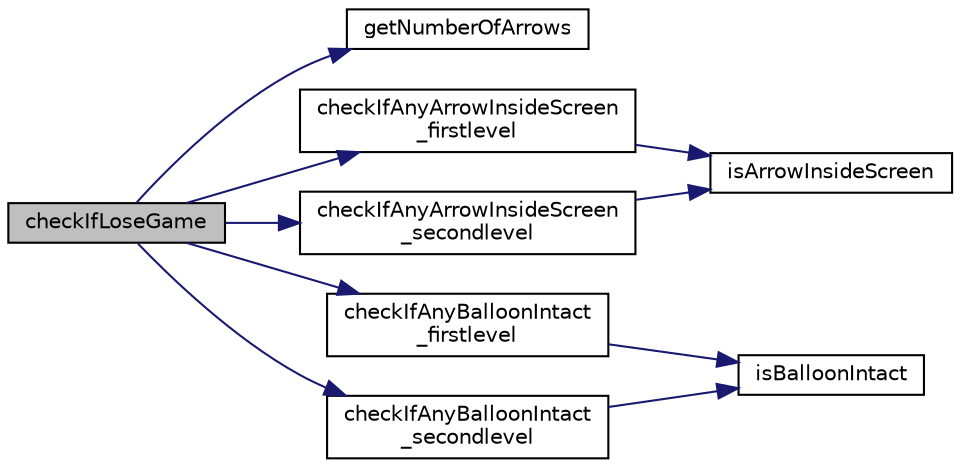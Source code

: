 digraph "checkIfLoseGame"
{
  edge [fontname="Helvetica",fontsize="10",labelfontname="Helvetica",labelfontsize="10"];
  node [fontname="Helvetica",fontsize="10",shape=record];
  rankdir="LR";
  Node73 [label="checkIfLoseGame",height=0.2,width=0.4,color="black", fillcolor="grey75", style="filled", fontcolor="black"];
  Node73 -> Node74 [color="midnightblue",fontsize="10",style="solid",fontname="Helvetica"];
  Node74 [label="getNumberOfArrows",height=0.2,width=0.4,color="black", fillcolor="white", style="filled",URL="$group___hero.html#ga6d2126f76d2c6928d02780536989093e",tooltip="Gets the current number of arrows of the hero. "];
  Node73 -> Node75 [color="midnightblue",fontsize="10",style="solid",fontname="Helvetica"];
  Node75 [label="checkIfAnyArrowInsideScreen\l_firstlevel",height=0.2,width=0.4,color="black", fillcolor="white", style="filled",URL="$group___bow.html#ga267f9855f75d2683f65f2b8175a6c985",tooltip="Checks if there are any arrows inside the screen on the first stage of the game. "];
  Node75 -> Node76 [color="midnightblue",fontsize="10",style="solid",fontname="Helvetica"];
  Node76 [label="isArrowInsideScreen",height=0.2,width=0.4,color="black", fillcolor="white", style="filled",URL="$group___arrow.html#gafaf2455e5e85af811af1c9f2560d88d9",tooltip="This functions tells us if the arrow is inside the screen or not. "];
  Node73 -> Node77 [color="midnightblue",fontsize="10",style="solid",fontname="Helvetica"];
  Node77 [label="checkIfAnyBalloonIntact\l_firstlevel",height=0.2,width=0.4,color="black", fillcolor="white", style="filled",URL="$group___bow.html#gafa0fe720554baed8d060ed1eb8360ccb",tooltip="Checks if there are any intact balloons flying around in the first stage of the game. "];
  Node77 -> Node78 [color="midnightblue",fontsize="10",style="solid",fontname="Helvetica"];
  Node78 [label="isBalloonIntact",height=0.2,width=0.4,color="black", fillcolor="white", style="filled",URL="$group___balloon.html#gafcd7418ae64648e905fb79f63afba6f8",tooltip="Checks if a balloon is intact or not. "];
  Node73 -> Node79 [color="midnightblue",fontsize="10",style="solid",fontname="Helvetica"];
  Node79 [label="checkIfAnyArrowInsideScreen\l_secondlevel",height=0.2,width=0.4,color="black", fillcolor="white", style="filled",URL="$group___bow.html#gaea5023fbec551151c2d93d2991b127ba",tooltip="Checks if there are any arrows inside the screen on the second stage of the game. ..."];
  Node79 -> Node76 [color="midnightblue",fontsize="10",style="solid",fontname="Helvetica"];
  Node73 -> Node80 [color="midnightblue",fontsize="10",style="solid",fontname="Helvetica"];
  Node80 [label="checkIfAnyBalloonIntact\l_secondlevel",height=0.2,width=0.4,color="black", fillcolor="white", style="filled",URL="$group___bow.html#ga0817c0ea0746be9d275a5eea39ddb4a2",tooltip="Checks if there are any intact balloons flying around in the second stage of the game. "];
  Node80 -> Node78 [color="midnightblue",fontsize="10",style="solid",fontname="Helvetica"];
}
